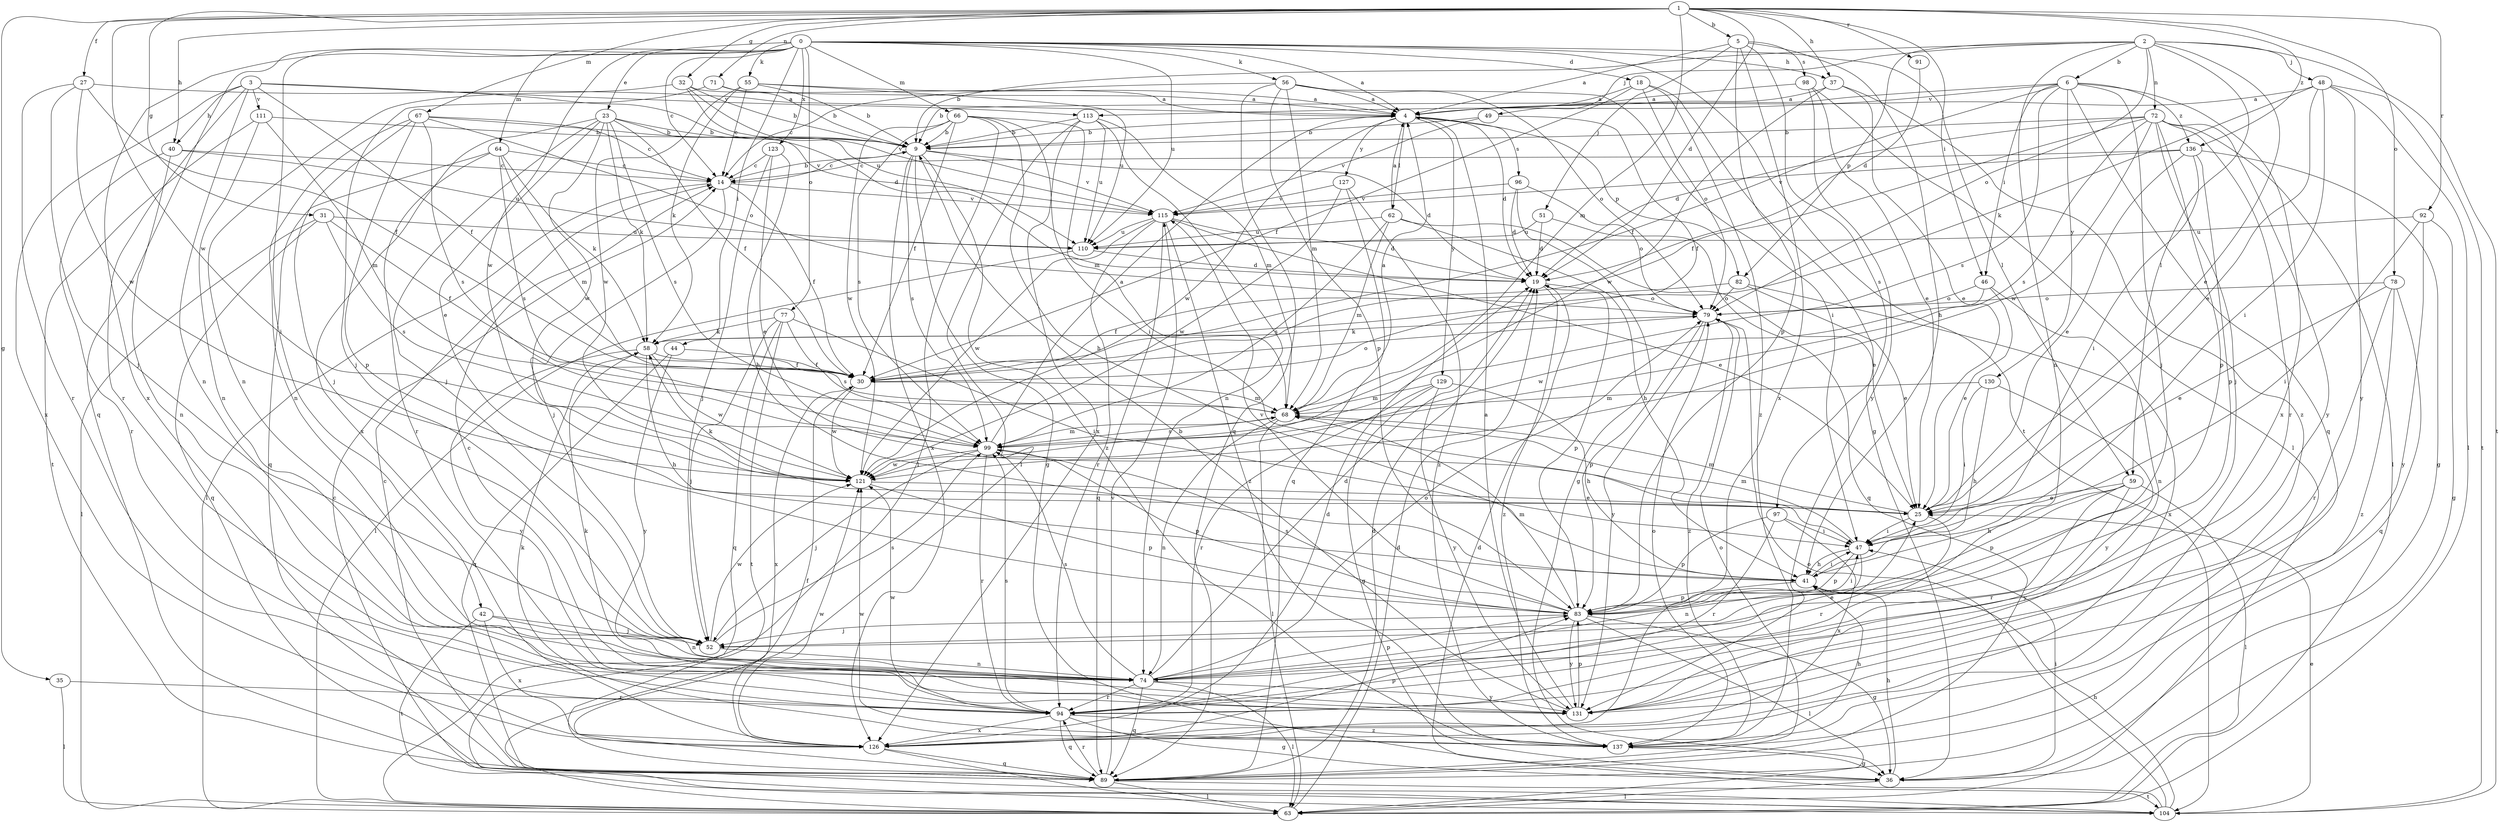 strict digraph  {
0;
1;
2;
3;
4;
5;
6;
9;
14;
18;
19;
23;
25;
27;
30;
31;
32;
35;
36;
37;
40;
41;
42;
44;
46;
47;
48;
49;
51;
52;
55;
56;
58;
59;
62;
63;
64;
66;
67;
68;
71;
72;
74;
77;
78;
79;
82;
83;
89;
91;
92;
94;
96;
97;
98;
99;
104;
110;
111;
113;
115;
121;
123;
126;
127;
129;
130;
131;
136;
137;
0 -> 4  [label=a];
0 -> 14  [label=c];
0 -> 18  [label=d];
0 -> 23  [label=e];
0 -> 37  [label=h];
0 -> 42  [label=i];
0 -> 44  [label=i];
0 -> 55  [label=k];
0 -> 56  [label=k];
0 -> 59  [label=l];
0 -> 64  [label=m];
0 -> 66  [label=m];
0 -> 77  [label=o];
0 -> 89  [label=q];
0 -> 104  [label=t];
0 -> 110  [label=u];
0 -> 121  [label=w];
0 -> 123  [label=x];
0 -> 126  [label=x];
1 -> 5  [label=b];
1 -> 19  [label=d];
1 -> 27  [label=f];
1 -> 31  [label=g];
1 -> 32  [label=g];
1 -> 35  [label=g];
1 -> 37  [label=h];
1 -> 40  [label=h];
1 -> 46  [label=i];
1 -> 67  [label=m];
1 -> 68  [label=m];
1 -> 71  [label=n];
1 -> 78  [label=o];
1 -> 91  [label=r];
1 -> 92  [label=r];
1 -> 121  [label=w];
1 -> 136  [label=z];
2 -> 6  [label=b];
2 -> 9  [label=b];
2 -> 25  [label=e];
2 -> 48  [label=j];
2 -> 49  [label=j];
2 -> 59  [label=l];
2 -> 72  [label=n];
2 -> 74  [label=n];
2 -> 79  [label=o];
2 -> 82  [label=p];
2 -> 104  [label=t];
3 -> 19  [label=d];
3 -> 30  [label=f];
3 -> 40  [label=h];
3 -> 74  [label=n];
3 -> 94  [label=r];
3 -> 111  [label=v];
3 -> 113  [label=v];
3 -> 126  [label=x];
4 -> 9  [label=b];
4 -> 19  [label=d];
4 -> 62  [label=l];
4 -> 82  [label=p];
4 -> 96  [label=s];
4 -> 121  [label=w];
4 -> 127  [label=y];
4 -> 129  [label=y];
5 -> 4  [label=a];
5 -> 41  [label=h];
5 -> 51  [label=j];
5 -> 83  [label=p];
5 -> 97  [label=s];
5 -> 98  [label=s];
5 -> 126  [label=x];
6 -> 9  [label=b];
6 -> 30  [label=f];
6 -> 46  [label=i];
6 -> 52  [label=j];
6 -> 89  [label=q];
6 -> 99  [label=s];
6 -> 113  [label=v];
6 -> 126  [label=x];
6 -> 130  [label=y];
6 -> 136  [label=z];
9 -> 14  [label=c];
9 -> 19  [label=d];
9 -> 36  [label=g];
9 -> 99  [label=s];
9 -> 115  [label=v];
9 -> 126  [label=x];
9 -> 137  [label=z];
14 -> 9  [label=b];
14 -> 30  [label=f];
14 -> 52  [label=j];
14 -> 63  [label=l];
14 -> 115  [label=v];
18 -> 4  [label=a];
18 -> 30  [label=f];
18 -> 36  [label=g];
18 -> 79  [label=o];
18 -> 137  [label=z];
19 -> 79  [label=o];
19 -> 83  [label=p];
19 -> 137  [label=z];
23 -> 9  [label=b];
23 -> 25  [label=e];
23 -> 30  [label=f];
23 -> 52  [label=j];
23 -> 58  [label=k];
23 -> 99  [label=s];
23 -> 115  [label=v];
23 -> 121  [label=w];
23 -> 126  [label=x];
25 -> 47  [label=i];
25 -> 58  [label=k];
25 -> 68  [label=m];
25 -> 94  [label=r];
27 -> 4  [label=a];
27 -> 30  [label=f];
27 -> 52  [label=j];
27 -> 94  [label=r];
27 -> 121  [label=w];
30 -> 68  [label=m];
30 -> 79  [label=o];
30 -> 121  [label=w];
30 -> 126  [label=x];
31 -> 30  [label=f];
31 -> 63  [label=l];
31 -> 89  [label=q];
31 -> 99  [label=s];
31 -> 110  [label=u];
32 -> 4  [label=a];
32 -> 9  [label=b];
32 -> 74  [label=n];
32 -> 110  [label=u];
32 -> 115  [label=v];
35 -> 63  [label=l];
35 -> 94  [label=r];
36 -> 41  [label=h];
36 -> 47  [label=i];
36 -> 63  [label=l];
37 -> 4  [label=a];
37 -> 25  [label=e];
37 -> 121  [label=w];
37 -> 137  [label=z];
40 -> 14  [label=c];
40 -> 74  [label=n];
40 -> 94  [label=r];
40 -> 110  [label=u];
41 -> 47  [label=i];
41 -> 83  [label=p];
42 -> 52  [label=j];
42 -> 74  [label=n];
42 -> 104  [label=t];
42 -> 126  [label=x];
44 -> 30  [label=f];
44 -> 89  [label=q];
44 -> 131  [label=y];
46 -> 25  [label=e];
46 -> 74  [label=n];
46 -> 79  [label=o];
46 -> 121  [label=w];
47 -> 41  [label=h];
47 -> 68  [label=m];
47 -> 74  [label=n];
47 -> 83  [label=p];
48 -> 4  [label=a];
48 -> 25  [label=e];
48 -> 47  [label=i];
48 -> 58  [label=k];
48 -> 63  [label=l];
48 -> 104  [label=t];
48 -> 131  [label=y];
49 -> 9  [label=b];
49 -> 30  [label=f];
49 -> 115  [label=v];
51 -> 19  [label=d];
51 -> 89  [label=q];
51 -> 110  [label=u];
52 -> 74  [label=n];
52 -> 99  [label=s];
52 -> 121  [label=w];
55 -> 4  [label=a];
55 -> 9  [label=b];
55 -> 14  [label=c];
55 -> 58  [label=k];
55 -> 110  [label=u];
55 -> 121  [label=w];
56 -> 4  [label=a];
56 -> 14  [label=c];
56 -> 47  [label=i];
56 -> 68  [label=m];
56 -> 79  [label=o];
56 -> 83  [label=p];
56 -> 89  [label=q];
58 -> 30  [label=f];
58 -> 41  [label=h];
58 -> 121  [label=w];
58 -> 131  [label=y];
59 -> 25  [label=e];
59 -> 41  [label=h];
59 -> 63  [label=l];
59 -> 83  [label=p];
59 -> 94  [label=r];
59 -> 131  [label=y];
62 -> 4  [label=a];
62 -> 25  [label=e];
62 -> 41  [label=h];
62 -> 68  [label=m];
62 -> 99  [label=s];
62 -> 110  [label=u];
63 -> 19  [label=d];
64 -> 14  [label=c];
64 -> 58  [label=k];
64 -> 68  [label=m];
64 -> 89  [label=q];
64 -> 94  [label=r];
64 -> 99  [label=s];
66 -> 9  [label=b];
66 -> 30  [label=f];
66 -> 41  [label=h];
66 -> 47  [label=i];
66 -> 63  [label=l];
66 -> 68  [label=m];
66 -> 99  [label=s];
66 -> 121  [label=w];
67 -> 9  [label=b];
67 -> 14  [label=c];
67 -> 52  [label=j];
67 -> 74  [label=n];
67 -> 79  [label=o];
67 -> 83  [label=p];
67 -> 99  [label=s];
68 -> 4  [label=a];
68 -> 63  [label=l];
68 -> 74  [label=n];
68 -> 99  [label=s];
71 -> 4  [label=a];
71 -> 9  [label=b];
71 -> 52  [label=j];
72 -> 9  [label=b];
72 -> 19  [label=d];
72 -> 30  [label=f];
72 -> 52  [label=j];
72 -> 63  [label=l];
72 -> 83  [label=p];
72 -> 94  [label=r];
72 -> 99  [label=s];
72 -> 121  [label=w];
72 -> 131  [label=y];
74 -> 19  [label=d];
74 -> 25  [label=e];
74 -> 63  [label=l];
74 -> 79  [label=o];
74 -> 83  [label=p];
74 -> 89  [label=q];
74 -> 94  [label=r];
74 -> 99  [label=s];
74 -> 131  [label=y];
77 -> 47  [label=i];
77 -> 52  [label=j];
77 -> 58  [label=k];
77 -> 89  [label=q];
77 -> 99  [label=s];
77 -> 104  [label=t];
78 -> 25  [label=e];
78 -> 79  [label=o];
78 -> 89  [label=q];
78 -> 94  [label=r];
78 -> 137  [label=z];
79 -> 58  [label=k];
79 -> 83  [label=p];
79 -> 131  [label=y];
79 -> 137  [label=z];
82 -> 25  [label=e];
82 -> 30  [label=f];
82 -> 79  [label=o];
82 -> 126  [label=x];
83 -> 36  [label=g];
83 -> 47  [label=i];
83 -> 52  [label=j];
83 -> 63  [label=l];
83 -> 68  [label=m];
83 -> 99  [label=s];
83 -> 115  [label=v];
83 -> 131  [label=y];
89 -> 14  [label=c];
89 -> 19  [label=d];
89 -> 30  [label=f];
89 -> 63  [label=l];
89 -> 79  [label=o];
89 -> 94  [label=r];
89 -> 104  [label=t];
89 -> 115  [label=v];
91 -> 19  [label=d];
92 -> 36  [label=g];
92 -> 47  [label=i];
92 -> 110  [label=u];
92 -> 131  [label=y];
94 -> 36  [label=g];
94 -> 89  [label=q];
94 -> 99  [label=s];
94 -> 121  [label=w];
94 -> 126  [label=x];
94 -> 137  [label=z];
96 -> 19  [label=d];
96 -> 36  [label=g];
96 -> 79  [label=o];
96 -> 115  [label=v];
97 -> 47  [label=i];
97 -> 83  [label=p];
97 -> 94  [label=r];
97 -> 126  [label=x];
98 -> 4  [label=a];
98 -> 25  [label=e];
98 -> 63  [label=l];
98 -> 131  [label=y];
99 -> 4  [label=a];
99 -> 52  [label=j];
99 -> 68  [label=m];
99 -> 83  [label=p];
99 -> 94  [label=r];
99 -> 121  [label=w];
104 -> 14  [label=c];
104 -> 19  [label=d];
104 -> 25  [label=e];
104 -> 41  [label=h];
104 -> 79  [label=o];
110 -> 19  [label=d];
110 -> 63  [label=l];
111 -> 9  [label=b];
111 -> 68  [label=m];
111 -> 74  [label=n];
111 -> 104  [label=t];
113 -> 9  [label=b];
113 -> 63  [label=l];
113 -> 68  [label=m];
113 -> 74  [label=n];
113 -> 110  [label=u];
113 -> 126  [label=x];
115 -> 19  [label=d];
115 -> 25  [label=e];
115 -> 89  [label=q];
115 -> 94  [label=r];
115 -> 110  [label=u];
115 -> 121  [label=w];
115 -> 137  [label=z];
121 -> 25  [label=e];
121 -> 83  [label=p];
123 -> 14  [label=c];
123 -> 25  [label=e];
123 -> 41  [label=h];
123 -> 52  [label=j];
126 -> 19  [label=d];
126 -> 63  [label=l];
126 -> 83  [label=p];
126 -> 89  [label=q];
126 -> 121  [label=w];
127 -> 89  [label=q];
127 -> 115  [label=v];
127 -> 121  [label=w];
127 -> 137  [label=z];
129 -> 36  [label=g];
129 -> 41  [label=h];
129 -> 68  [label=m];
129 -> 94  [label=r];
129 -> 131  [label=y];
130 -> 41  [label=h];
130 -> 47  [label=i];
130 -> 68  [label=m];
130 -> 131  [label=y];
131 -> 4  [label=a];
131 -> 9  [label=b];
131 -> 14  [label=c];
131 -> 58  [label=k];
131 -> 83  [label=p];
136 -> 14  [label=c];
136 -> 25  [label=e];
136 -> 36  [label=g];
136 -> 47  [label=i];
136 -> 83  [label=p];
136 -> 115  [label=v];
137 -> 36  [label=g];
137 -> 41  [label=h];
137 -> 58  [label=k];
137 -> 79  [label=o];
137 -> 121  [label=w];
}
